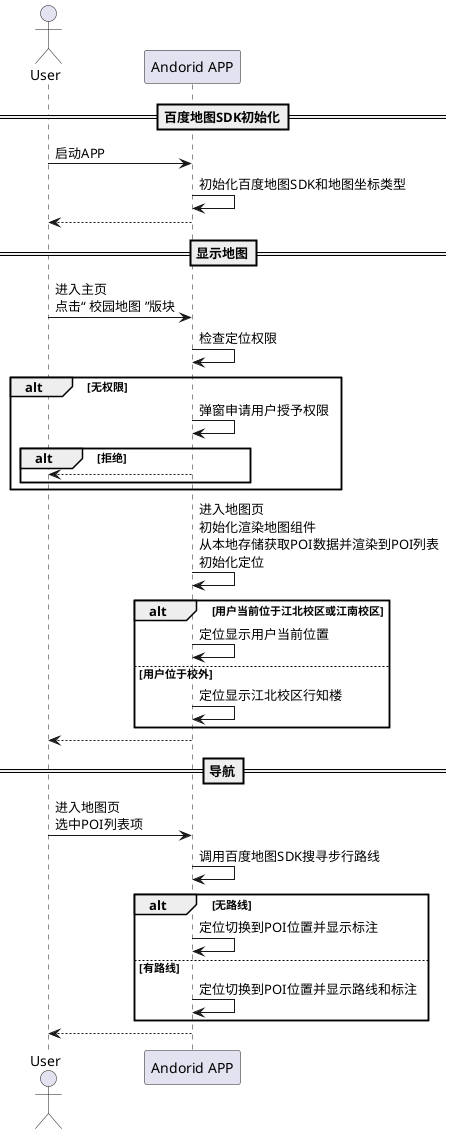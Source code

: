 @startuml 校园地图-地图展示
actor "User" as user
participant "Andorid APP" as app
==百度地图SDK初始化==
user->app:启动APP
app->app:初始化百度地图SDK和地图坐标类型
user<--app
==显示地图==
user->app:进入主页\n点击“ 校园地图 ”版块
app->app:检查定位权限
alt 无权限
    app->app:弹窗申请用户授予权限
    alt 拒绝
        user<--app
    end
end
app->app:进入地图页\n初始化渲染地图组件\n从本地存储获取POI数据并渲染到POI列表\n初始化定位
alt 用户当前位于江北校区或江南校区
    app->app:定位显示用户当前位置
else 用户位于校外
    app->app:定位显示江北校区行知楼
end
user<--app
==导航==
user->app:进入地图页\n选中POI列表项
app->app:调用百度地图SDK搜寻步行路线
alt 无路线
    app->app:定位切换到POI位置并显示标注
else 有路线
    app->app:定位切换到POI位置并显示路线和标注
end
user<--app
@enduml